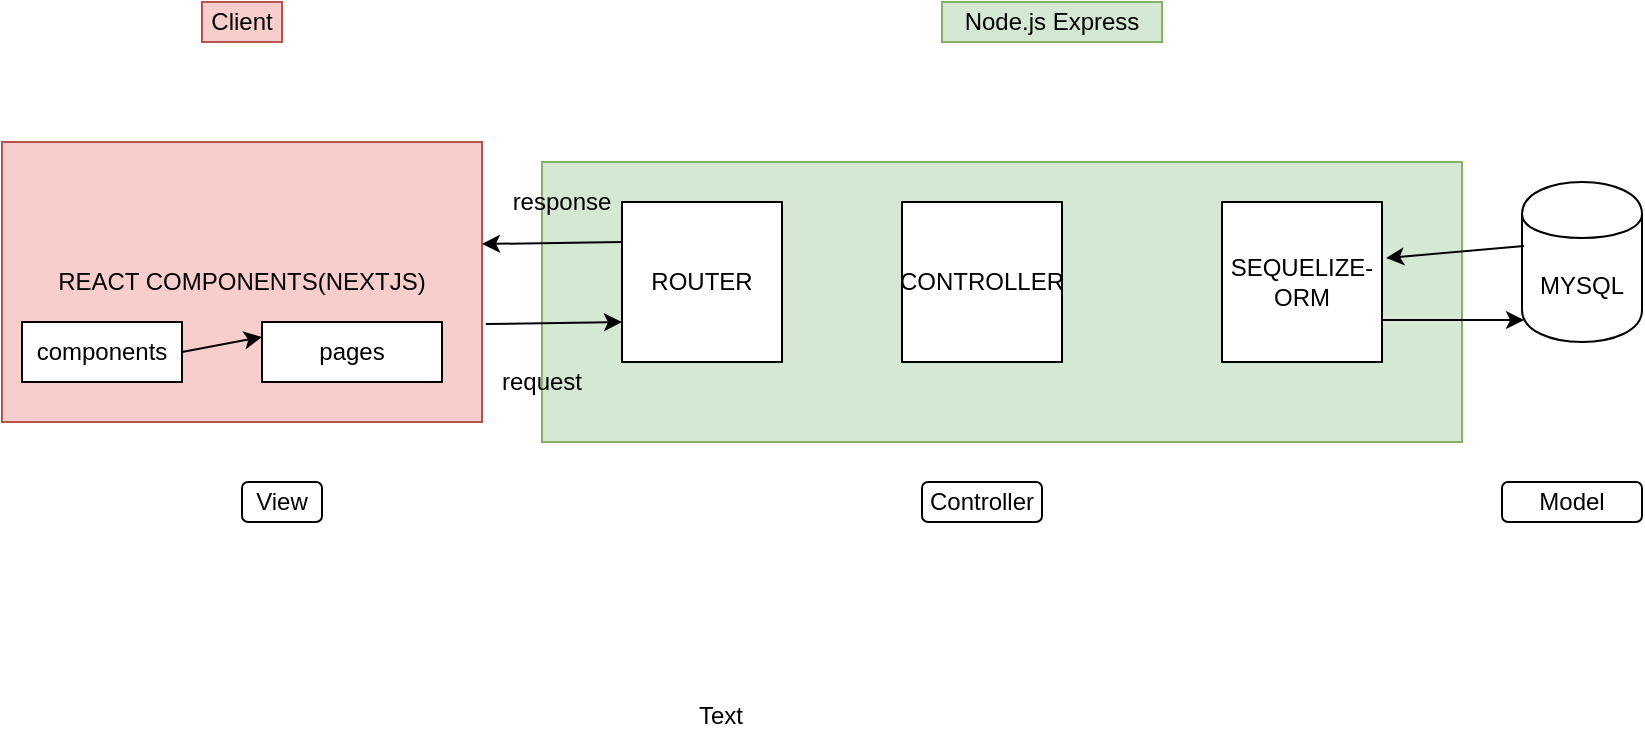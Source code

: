 <mxfile version="12.9.5" type="google"><diagram id="ik5ME43qXn8dnzHdaRr6" name="Page-1"><mxGraphModel dx="1022" dy="716" grid="1" gridSize="10" guides="1" tooltips="1" connect="1" arrows="1" fold="1" page="1" pageScale="1" pageWidth="850" pageHeight="1100" math="0" shadow="0"><root><mxCell id="0"/><mxCell id="1" parent="0"/><mxCell id="QXlNjMVXcxsmhSY-fuw7-1" value="REACT COMPONENTS(NEXTJS)" style="rounded=0;whiteSpace=wrap;html=1;fillColor=#f8cecc;strokeColor=#b85450;" vertex="1" parent="1"><mxGeometry x="10" y="280" width="240" height="140" as="geometry"/></mxCell><mxCell id="QXlNjMVXcxsmhSY-fuw7-2" value="" style="rounded=0;whiteSpace=wrap;html=1;fillColor=#d5e8d4;strokeColor=#82b366;" vertex="1" parent="1"><mxGeometry x="280" y="290" width="460" height="140" as="geometry"/></mxCell><mxCell id="QXlNjMVXcxsmhSY-fuw7-6" value="Client" style="text;html=1;strokeColor=#b85450;fillColor=#f8cecc;align=center;verticalAlign=middle;whiteSpace=wrap;rounded=0;" vertex="1" parent="1"><mxGeometry x="110" y="210" width="40" height="20" as="geometry"/></mxCell><mxCell id="QXlNjMVXcxsmhSY-fuw7-7" value="Node.js Express" style="text;html=1;strokeColor=#82b366;fillColor=#d5e8d4;align=center;verticalAlign=middle;whiteSpace=wrap;rounded=0;" vertex="1" parent="1"><mxGeometry x="480" y="210" width="110" height="20" as="geometry"/></mxCell><mxCell id="QXlNjMVXcxsmhSY-fuw7-8" value="ROUTER" style="whiteSpace=wrap;html=1;aspect=fixed;" vertex="1" parent="1"><mxGeometry x="320" y="310" width="80" height="80" as="geometry"/></mxCell><mxCell id="QXlNjMVXcxsmhSY-fuw7-59" style="edgeStyle=orthogonalEdgeStyle;rounded=0;orthogonalLoop=1;jettySize=auto;html=1;entryX=0.017;entryY=0.863;entryDx=0;entryDy=0;entryPerimeter=0;exitX=1;exitY=0.75;exitDx=0;exitDy=0;" edge="1" parent="1" source="QXlNjMVXcxsmhSY-fuw7-12" target="QXlNjMVXcxsmhSY-fuw7-13"><mxGeometry relative="1" as="geometry"><mxPoint x="710" y="369" as="sourcePoint"/><Array as="points"><mxPoint x="700" y="369"/></Array></mxGeometry></mxCell><mxCell id="QXlNjMVXcxsmhSY-fuw7-9" value="CONTROLLER" style="whiteSpace=wrap;html=1;aspect=fixed;" vertex="1" parent="1"><mxGeometry x="460" y="310" width="80" height="80" as="geometry"/></mxCell><mxCell id="QXlNjMVXcxsmhSY-fuw7-12" value="SEQUELIZE-ORM&lt;br&gt;" style="whiteSpace=wrap;html=1;aspect=fixed;" vertex="1" parent="1"><mxGeometry x="620" y="310" width="80" height="80" as="geometry"/></mxCell><mxCell id="QXlNjMVXcxsmhSY-fuw7-13" value="MYSQL" style="shape=cylinder;whiteSpace=wrap;html=1;boundedLbl=1;backgroundOutline=1;" vertex="1" parent="1"><mxGeometry x="770" y="300" width="60" height="80" as="geometry"/></mxCell><mxCell id="QXlNjMVXcxsmhSY-fuw7-16" value="components" style="rounded=0;whiteSpace=wrap;html=1;" vertex="1" parent="1"><mxGeometry x="20" y="370" width="80" height="30" as="geometry"/></mxCell><mxCell id="QXlNjMVXcxsmhSY-fuw7-18" value="pages" style="rounded=0;whiteSpace=wrap;html=1;" vertex="1" parent="1"><mxGeometry x="140" y="370" width="90" height="30" as="geometry"/></mxCell><mxCell id="QXlNjMVXcxsmhSY-fuw7-41" value="" style="endArrow=classic;html=1;exitX=0;exitY=0.25;exitDx=0;exitDy=0;" edge="1" parent="1" source="QXlNjMVXcxsmhSY-fuw7-8"><mxGeometry width="50" height="50" relative="1" as="geometry"><mxPoint x="500" y="420" as="sourcePoint"/><mxPoint x="250" y="331" as="targetPoint"/></mxGeometry></mxCell><mxCell id="QXlNjMVXcxsmhSY-fuw7-42" value="" style="endArrow=classic;html=1;exitX=1.008;exitY=0.65;exitDx=0;exitDy=0;entryX=0;entryY=0.75;entryDx=0;entryDy=0;exitPerimeter=0;" edge="1" parent="1" source="QXlNjMVXcxsmhSY-fuw7-1" target="QXlNjMVXcxsmhSY-fuw7-8"><mxGeometry width="50" height="50" relative="1" as="geometry"><mxPoint x="500" y="420" as="sourcePoint"/><mxPoint x="550" y="370" as="targetPoint"/></mxGeometry></mxCell><mxCell id="QXlNjMVXcxsmhSY-fuw7-43" value="" style="endArrow=classic;html=1;exitX=1;exitY=0.5;exitDx=0;exitDy=0;entryX=0;entryY=0.25;entryDx=0;entryDy=0;" edge="1" parent="1" source="QXlNjMVXcxsmhSY-fuw7-16" target="QXlNjMVXcxsmhSY-fuw7-18"><mxGeometry width="50" height="50" relative="1" as="geometry"><mxPoint x="500" y="420" as="sourcePoint"/><mxPoint x="300" y="440" as="targetPoint"/></mxGeometry></mxCell><mxCell id="QXlNjMVXcxsmhSY-fuw7-46" value="response" style="text;html=1;strokeColor=none;fillColor=none;align=center;verticalAlign=middle;whiteSpace=wrap;rounded=0;" vertex="1" parent="1"><mxGeometry x="270" y="300" width="40" height="20" as="geometry"/></mxCell><mxCell id="QXlNjMVXcxsmhSY-fuw7-47" value="request" style="text;html=1;strokeColor=none;fillColor=none;align=center;verticalAlign=middle;whiteSpace=wrap;rounded=0;" vertex="1" parent="1"><mxGeometry x="260" y="390" width="40" height="20" as="geometry"/></mxCell><mxCell id="QXlNjMVXcxsmhSY-fuw7-50" value="Controller" style="rounded=1;whiteSpace=wrap;html=1;" vertex="1" parent="1"><mxGeometry x="470" y="450" width="60" height="20" as="geometry"/></mxCell><mxCell id="QXlNjMVXcxsmhSY-fuw7-53" value="View" style="rounded=1;whiteSpace=wrap;html=1;" vertex="1" parent="1"><mxGeometry x="130" y="450" width="40" height="20" as="geometry"/></mxCell><mxCell id="QXlNjMVXcxsmhSY-fuw7-57" value="Model" style="rounded=1;whiteSpace=wrap;html=1;" vertex="1" parent="1"><mxGeometry x="760" y="450" width="70" height="20" as="geometry"/></mxCell><mxCell id="QXlNjMVXcxsmhSY-fuw7-60" value="" style="endArrow=classic;html=1;entryX=1.025;entryY=0.35;entryDx=0;entryDy=0;exitX=0.017;exitY=0.4;exitDx=0;exitDy=0;exitPerimeter=0;entryPerimeter=0;" edge="1" parent="1" source="QXlNjMVXcxsmhSY-fuw7-13" target="QXlNjMVXcxsmhSY-fuw7-12"><mxGeometry width="50" height="50" relative="1" as="geometry"><mxPoint x="500" y="400" as="sourcePoint"/><mxPoint x="550" y="350" as="targetPoint"/></mxGeometry></mxCell><mxCell id="QXlNjMVXcxsmhSY-fuw7-62" value="Text" style="text;html=1;align=center;verticalAlign=middle;resizable=0;points=[];autosize=1;" vertex="1" parent="1"><mxGeometry x="349" y="557" width="40" height="20" as="geometry"/></mxCell></root></mxGraphModel></diagram></mxfile>